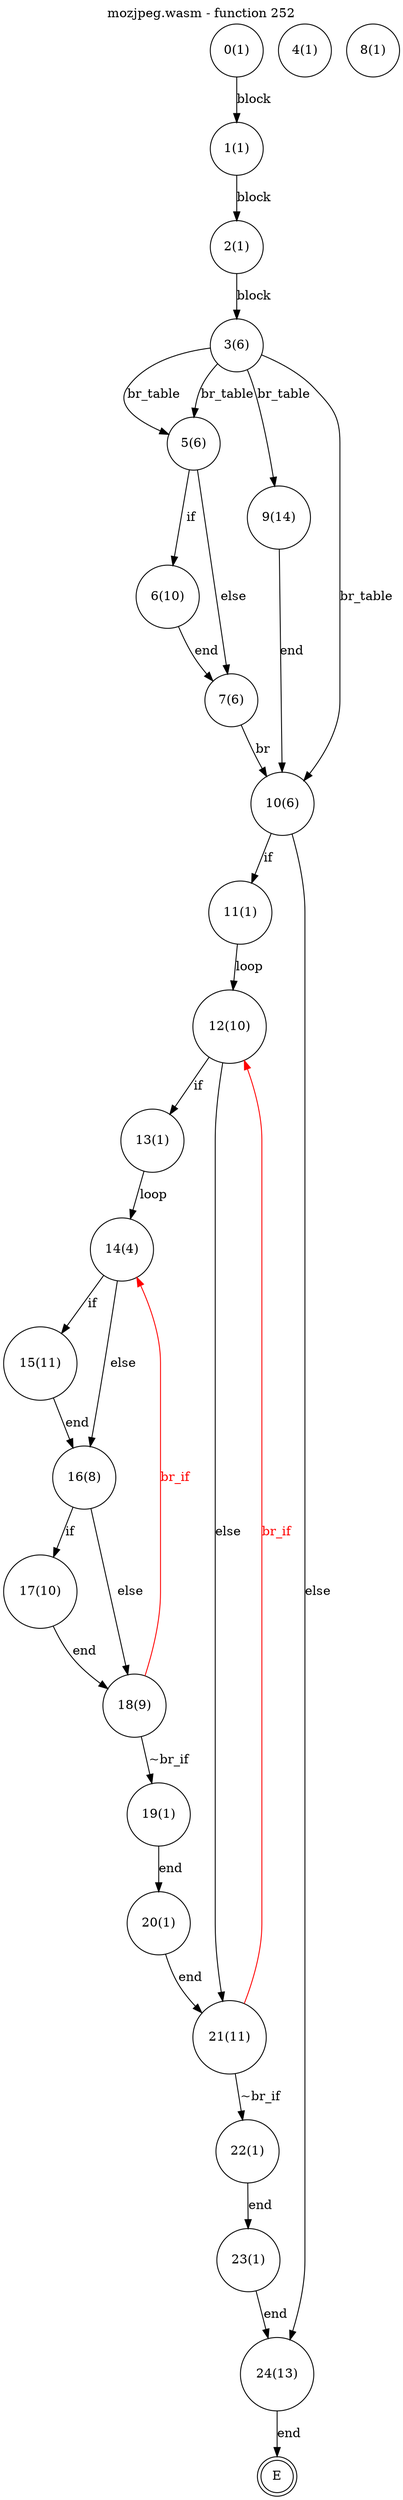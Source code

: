 digraph finite_state_machine {
    label = "mozjpeg.wasm - function 252"
    labelloc =  t
    labelfontsize = 16
    labelfontcolor = black
    labelfontname = "Helvetica"
    node [shape = doublecircle]; E ;
node [shape=circle, fontcolor=black, style="", label="0(1)"]0
node [shape=circle, fontcolor=black, style="", label="1(1)"]1
node [shape=circle, fontcolor=black, style="", label="2(1)"]2
node [shape=circle, fontcolor=black, style="", label="3(6)"]3
node [shape=circle, fontcolor=black, style="", label="4(1)"]4
node [shape=circle, fontcolor=black, style="", label="5(6)"]5
node [shape=circle, fontcolor=black, style="", label="6(10)"]6
node [shape=circle, fontcolor=black, style="", label="7(6)"]7
node [shape=circle, fontcolor=black, style="", label="8(1)"]8
node [shape=circle, fontcolor=black, style="", label="9(14)"]9
node [shape=circle, fontcolor=black, style="", label="10(6)"]10
node [shape=circle, fontcolor=black, style="", label="11(1)"]11
node [shape=circle, fontcolor=black, style="", label="12(10)"]12
node [shape=circle, fontcolor=black, style="", label="13(1)"]13
node [shape=circle, fontcolor=black, style="", label="14(4)"]14
node [shape=circle, fontcolor=black, style="", label="15(11)"]15
node [shape=circle, fontcolor=black, style="", label="16(8)"]16
node [shape=circle, fontcolor=black, style="", label="17(10)"]17
node [shape=circle, fontcolor=black, style="", label="18(9)"]18
node [shape=circle, fontcolor=black, style="", label="19(1)"]19
node [shape=circle, fontcolor=black, style="", label="20(1)"]20
node [shape=circle, fontcolor=black, style="", label="21(11)"]21
node [shape=circle, fontcolor=black, style="", label="22(1)"]22
node [shape=circle, fontcolor=black, style="", label="23(1)"]23
node [shape=circle, fontcolor=black, style="", label="24(13)"]24
node [shape=circle, fontcolor=black, style="", label="E"]E
    0 -> 1[label="block"];
    1 -> 2[label="block"];
    2 -> 3[label="block"];
    3 -> 5[label="br_table"];
    3 -> 5[label="br_table"];
    3 -> 10[label="br_table"];
    3 -> 9[label="br_table"];
    5 -> 6[label="if"];
    5 -> 7[label="else"];
    6 -> 7[label="end"];
    7 -> 10[label="br"];
    9 -> 10[label="end"];
    10 -> 11[label="if"];
    10 -> 24[label="else"];
    11 -> 12[label="loop"];
    12 -> 13[label="if"];
    12 -> 21[label="else"];
    13 -> 14[label="loop"];
    14 -> 15[label="if"];
    14 -> 16[label="else"];
    15 -> 16[label="end"];
    16 -> 17[label="if"];
    16 -> 18[label="else"];
    17 -> 18[label="end"];
    18 -> 19[label="~br_if"];
    18 -> 14[color="red" fontcolor="red" label="br_if"];
    19 -> 20[label="end"];
    20 -> 21[label="end"];
    21 -> 22[label="~br_if"];
    21 -> 12[color="red" fontcolor="red" label="br_if"];
    22 -> 23[label="end"];
    23 -> 24[label="end"];
    24 -> E[label="end"];
}
